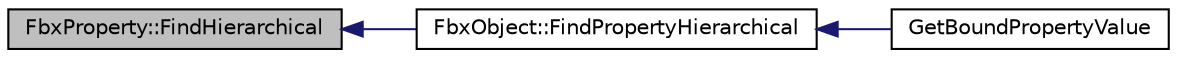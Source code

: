 digraph "FbxProperty::FindHierarchical"
{
  edge [fontname="Helvetica",fontsize="10",labelfontname="Helvetica",labelfontsize="10"];
  node [fontname="Helvetica",fontsize="10",shape=record];
  rankdir="LR";
  Node104 [label="FbxProperty::FindHierarchical",height=0.2,width=0.4,color="black", fillcolor="grey75", style="filled", fontcolor="black"];
  Node104 -> Node105 [dir="back",color="midnightblue",fontsize="10",style="solid",fontname="Helvetica"];
  Node105 [label="FbxObject::FindPropertyHierarchical",height=0.2,width=0.4,color="black", fillcolor="white", style="filled",URL="$class_fbx_object.html#ac20a46bd7abf3c09fc2af0df47f4f261"];
  Node105 -> Node106 [dir="back",color="midnightblue",fontsize="10",style="solid",fontname="Helvetica"];
  Node106 [label="GetBoundPropertyValue",height=0.2,width=0.4,color="black", fillcolor="white", style="filled",URL="$fbximplementationutils_8h.html#a096e79a1c0fe368971a2e2eea8031a37"];
}
